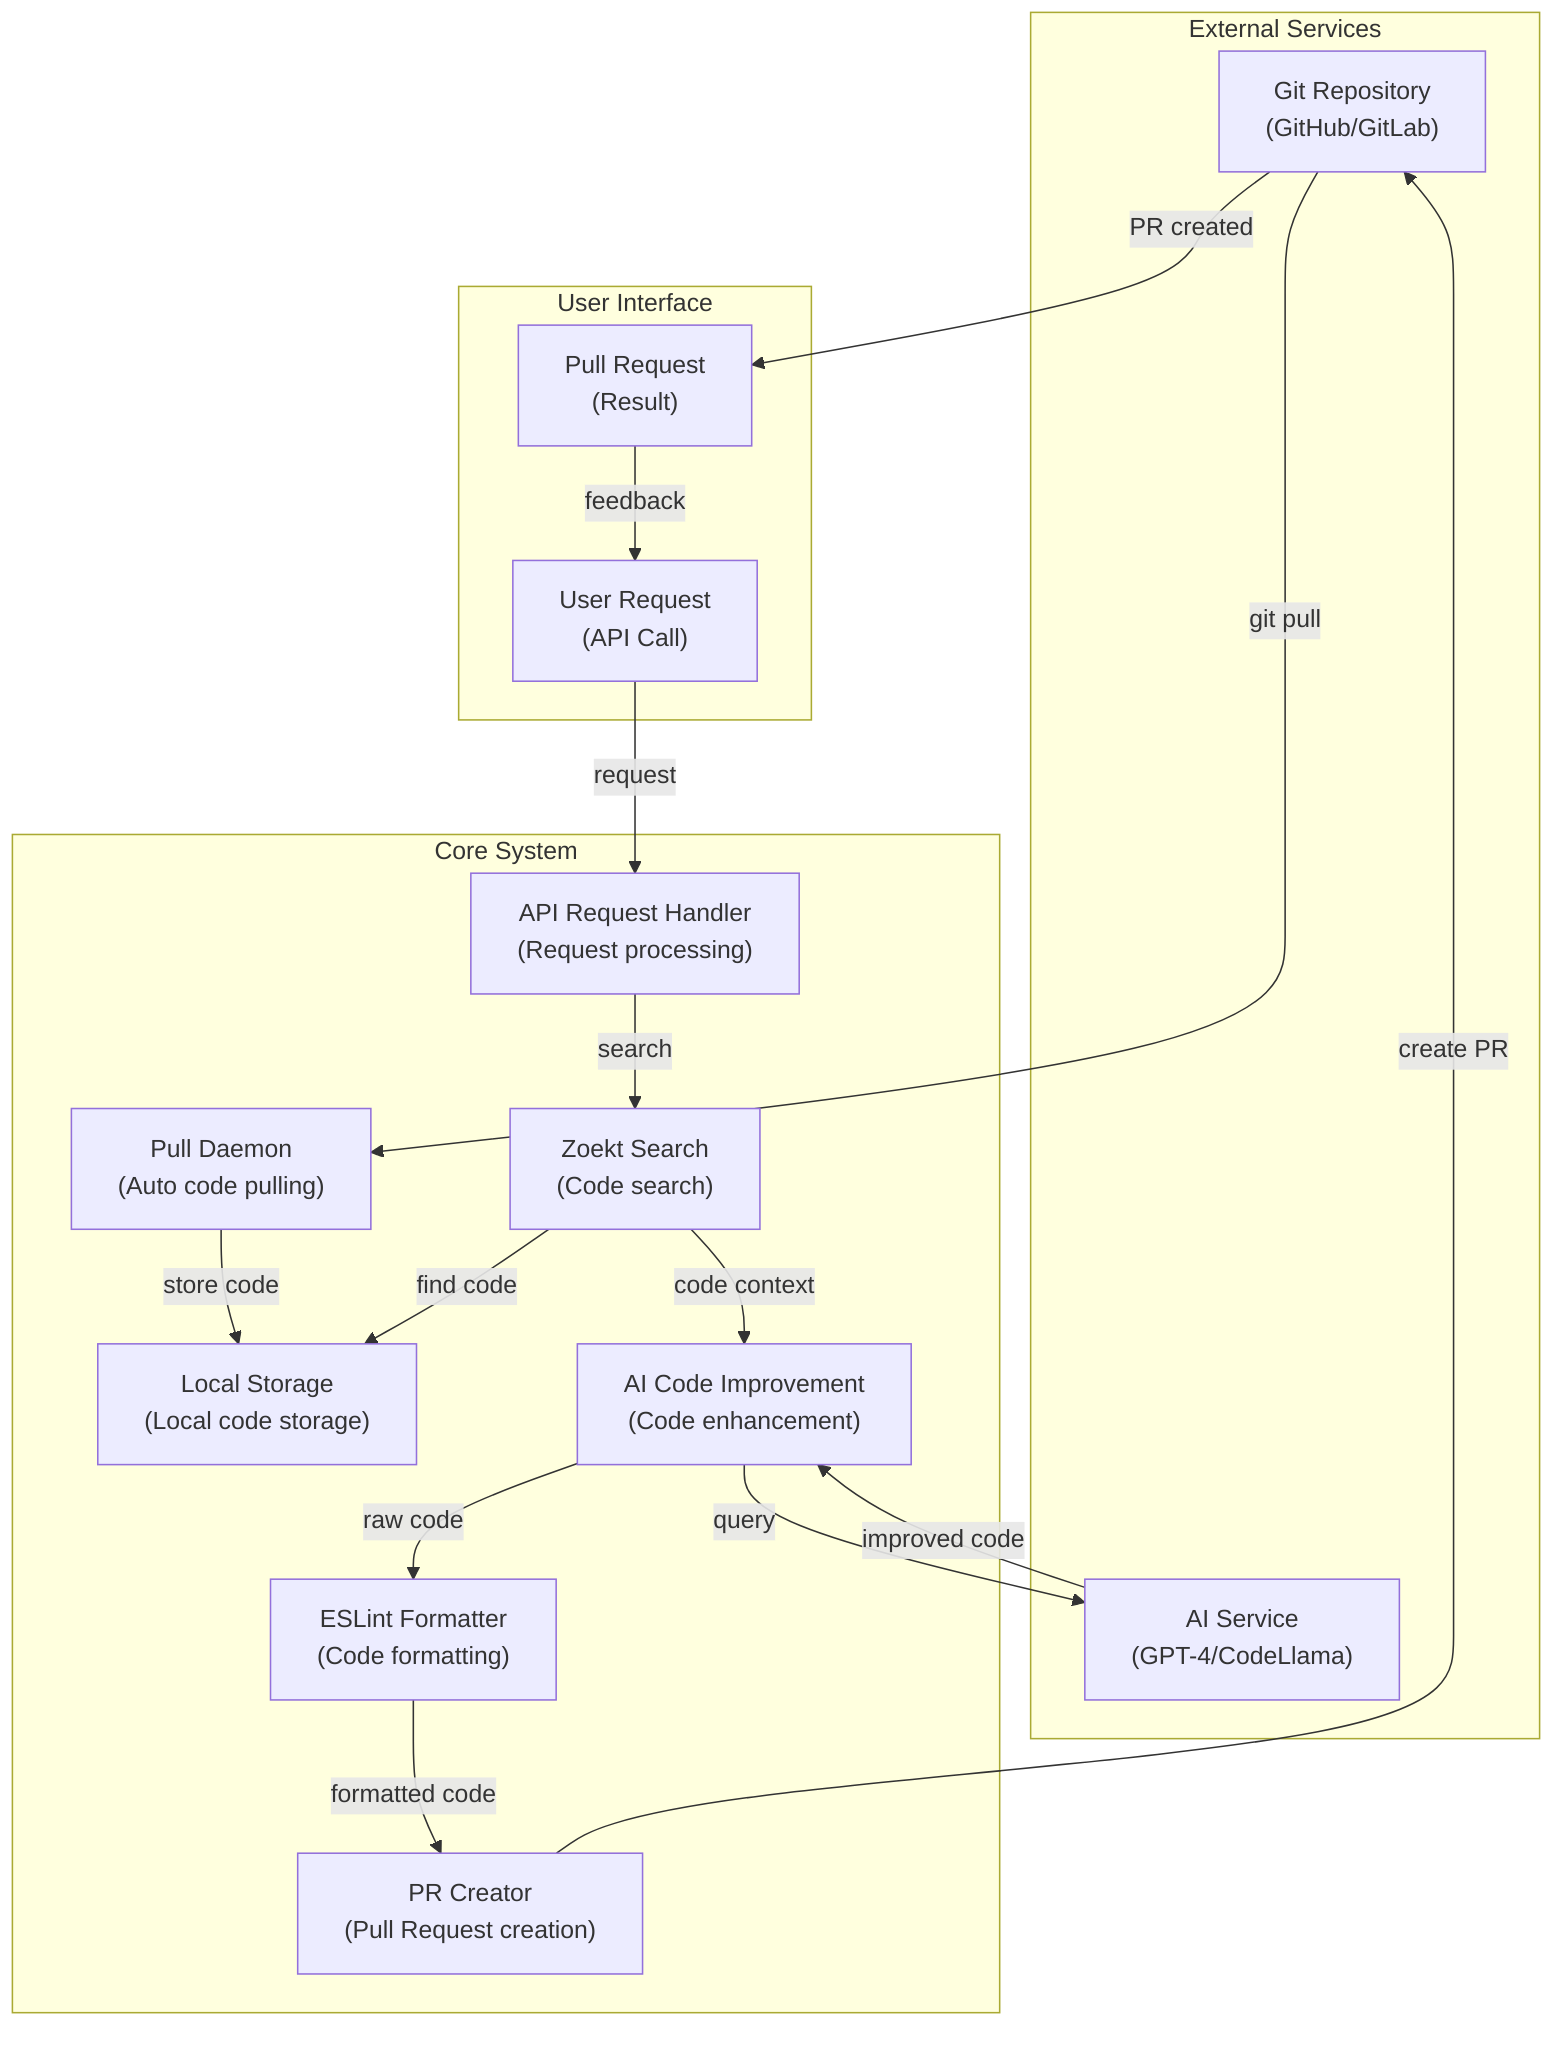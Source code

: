 graph TB
    subgraph "External Services"
        GR["Git Repository<br/>(GitHub/GitLab)"]
        AI["AI Service<br/>(GPT-4/CodeLlama)"]
    end
    
    subgraph "Core System"
        PD["Pull Daemon<br/>(Auto code pulling)"]
        LS["Local Storage<br/>(Local code storage)"]
        API["API Request Handler<br/>(Request processing)"]
        ZS["Zoekt Search<br/>(Code search)"]
        AIC["AI Code Improvement<br/>(Code enhancement)"]
        ESL["ESLint Formatter<br/>(Code formatting)"]
        PRC["PR Creator<br/>(Pull Request creation)"]
    end
    
    subgraph "User Interface"
        USER["User Request<br/>(API Call)"]
        PR["Pull Request<br/>(Result)"]
    end
    
    GR -->|git pull| PD
    PD -->|store code| LS
    USER -->|request| API
    API -->|search| ZS
    ZS -->|find code| LS
    ZS -->|code context| AIC
    AIC -->|query| AI
    AI -->|improved code| AIC
    AIC -->|raw code| ESL
    ESL -->|formatted code| PRC
    PRC -->|create PR| GR
    GR -->|PR created| PR
    PR -->|feedback| USER